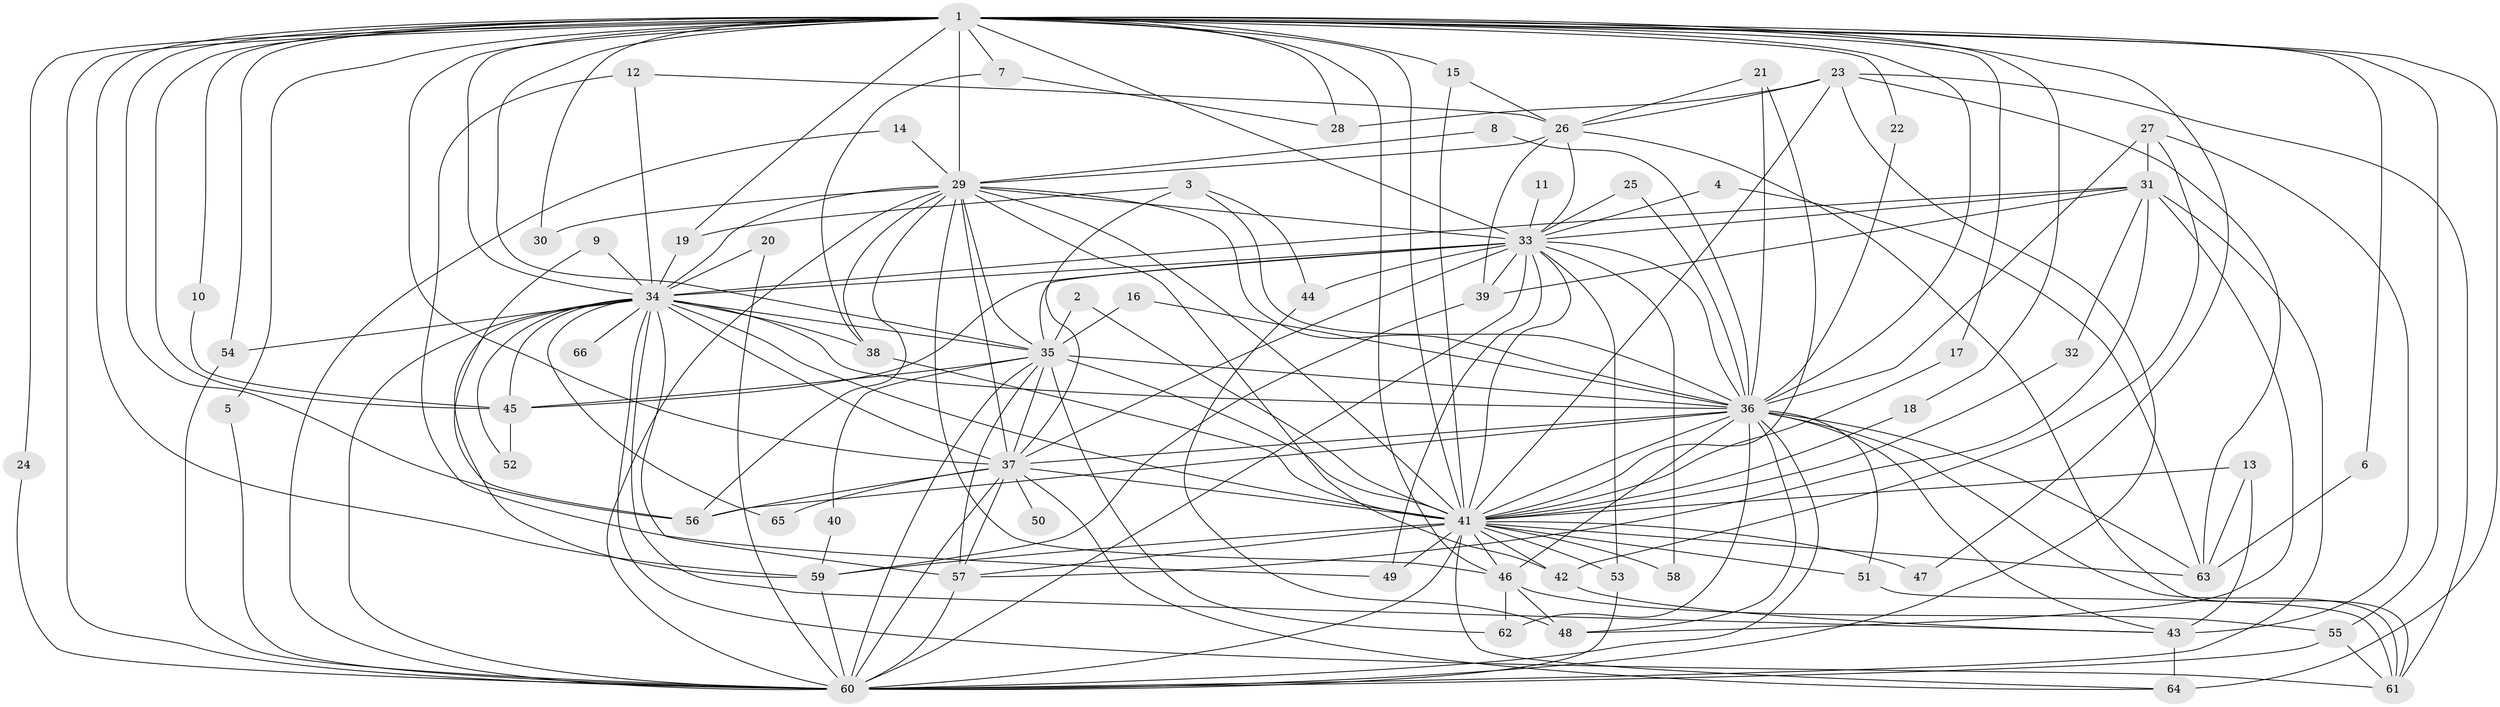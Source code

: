 // original degree distribution, {25: 0.007633587786259542, 21: 0.015267175572519083, 20: 0.007633587786259542, 26: 0.007633587786259542, 19: 0.007633587786259542, 33: 0.007633587786259542, 18: 0.007633587786259542, 17: 0.007633587786259542, 27: 0.007633587786259542, 6: 0.022900763358778626, 8: 0.007633587786259542, 5: 0.04580152671755725, 3: 0.183206106870229, 4: 0.10687022900763359, 2: 0.5343511450381679, 9: 0.007633587786259542, 7: 0.015267175572519083}
// Generated by graph-tools (version 1.1) at 2025/25/03/09/25 03:25:37]
// undirected, 66 vertices, 186 edges
graph export_dot {
graph [start="1"]
  node [color=gray90,style=filled];
  1;
  2;
  3;
  4;
  5;
  6;
  7;
  8;
  9;
  10;
  11;
  12;
  13;
  14;
  15;
  16;
  17;
  18;
  19;
  20;
  21;
  22;
  23;
  24;
  25;
  26;
  27;
  28;
  29;
  30;
  31;
  32;
  33;
  34;
  35;
  36;
  37;
  38;
  39;
  40;
  41;
  42;
  43;
  44;
  45;
  46;
  47;
  48;
  49;
  50;
  51;
  52;
  53;
  54;
  55;
  56;
  57;
  58;
  59;
  60;
  61;
  62;
  63;
  64;
  65;
  66;
  1 -- 5 [weight=1.0];
  1 -- 6 [weight=1.0];
  1 -- 7 [weight=1.0];
  1 -- 10 [weight=1.0];
  1 -- 15 [weight=1.0];
  1 -- 17 [weight=1.0];
  1 -- 18 [weight=1.0];
  1 -- 19 [weight=1.0];
  1 -- 22 [weight=1.0];
  1 -- 24 [weight=1.0];
  1 -- 28 [weight=1.0];
  1 -- 29 [weight=2.0];
  1 -- 30 [weight=1.0];
  1 -- 33 [weight=4.0];
  1 -- 34 [weight=3.0];
  1 -- 35 [weight=3.0];
  1 -- 36 [weight=3.0];
  1 -- 37 [weight=2.0];
  1 -- 41 [weight=2.0];
  1 -- 45 [weight=1.0];
  1 -- 46 [weight=1.0];
  1 -- 47 [weight=1.0];
  1 -- 54 [weight=1.0];
  1 -- 55 [weight=1.0];
  1 -- 56 [weight=2.0];
  1 -- 59 [weight=1.0];
  1 -- 60 [weight=2.0];
  1 -- 64 [weight=2.0];
  2 -- 35 [weight=1.0];
  2 -- 41 [weight=2.0];
  3 -- 19 [weight=1.0];
  3 -- 36 [weight=1.0];
  3 -- 37 [weight=1.0];
  3 -- 44 [weight=1.0];
  4 -- 33 [weight=1.0];
  4 -- 63 [weight=1.0];
  5 -- 60 [weight=1.0];
  6 -- 63 [weight=1.0];
  7 -- 28 [weight=1.0];
  7 -- 38 [weight=1.0];
  8 -- 29 [weight=1.0];
  8 -- 36 [weight=1.0];
  9 -- 34 [weight=1.0];
  9 -- 56 [weight=1.0];
  10 -- 45 [weight=1.0];
  11 -- 33 [weight=2.0];
  12 -- 26 [weight=1.0];
  12 -- 34 [weight=1.0];
  12 -- 49 [weight=1.0];
  13 -- 41 [weight=1.0];
  13 -- 43 [weight=1.0];
  13 -- 63 [weight=1.0];
  14 -- 29 [weight=1.0];
  14 -- 60 [weight=1.0];
  15 -- 26 [weight=1.0];
  15 -- 41 [weight=1.0];
  16 -- 35 [weight=1.0];
  16 -- 36 [weight=1.0];
  17 -- 41 [weight=1.0];
  18 -- 41 [weight=1.0];
  19 -- 34 [weight=1.0];
  20 -- 34 [weight=1.0];
  20 -- 60 [weight=1.0];
  21 -- 26 [weight=1.0];
  21 -- 36 [weight=1.0];
  21 -- 41 [weight=1.0];
  22 -- 36 [weight=1.0];
  23 -- 26 [weight=1.0];
  23 -- 28 [weight=1.0];
  23 -- 41 [weight=1.0];
  23 -- 60 [weight=1.0];
  23 -- 61 [weight=1.0];
  23 -- 63 [weight=1.0];
  24 -- 60 [weight=1.0];
  25 -- 33 [weight=1.0];
  25 -- 36 [weight=1.0];
  26 -- 29 [weight=1.0];
  26 -- 33 [weight=1.0];
  26 -- 39 [weight=1.0];
  26 -- 61 [weight=1.0];
  27 -- 31 [weight=2.0];
  27 -- 36 [weight=1.0];
  27 -- 42 [weight=1.0];
  27 -- 43 [weight=1.0];
  29 -- 30 [weight=1.0];
  29 -- 33 [weight=1.0];
  29 -- 34 [weight=1.0];
  29 -- 35 [weight=1.0];
  29 -- 36 [weight=1.0];
  29 -- 37 [weight=1.0];
  29 -- 38 [weight=1.0];
  29 -- 41 [weight=1.0];
  29 -- 42 [weight=1.0];
  29 -- 46 [weight=1.0];
  29 -- 56 [weight=1.0];
  29 -- 60 [weight=1.0];
  31 -- 32 [weight=1.0];
  31 -- 33 [weight=1.0];
  31 -- 34 [weight=1.0];
  31 -- 39 [weight=1.0];
  31 -- 48 [weight=1.0];
  31 -- 57 [weight=1.0];
  31 -- 60 [weight=2.0];
  32 -- 41 [weight=1.0];
  33 -- 34 [weight=1.0];
  33 -- 35 [weight=2.0];
  33 -- 36 [weight=1.0];
  33 -- 37 [weight=2.0];
  33 -- 39 [weight=1.0];
  33 -- 41 [weight=1.0];
  33 -- 44 [weight=1.0];
  33 -- 45 [weight=1.0];
  33 -- 49 [weight=1.0];
  33 -- 53 [weight=1.0];
  33 -- 58 [weight=1.0];
  33 -- 60 [weight=2.0];
  34 -- 35 [weight=1.0];
  34 -- 36 [weight=1.0];
  34 -- 37 [weight=2.0];
  34 -- 38 [weight=1.0];
  34 -- 41 [weight=2.0];
  34 -- 43 [weight=1.0];
  34 -- 45 [weight=1.0];
  34 -- 52 [weight=1.0];
  34 -- 54 [weight=1.0];
  34 -- 57 [weight=1.0];
  34 -- 59 [weight=1.0];
  34 -- 60 [weight=1.0];
  34 -- 61 [weight=1.0];
  34 -- 65 [weight=1.0];
  34 -- 66 [weight=1.0];
  35 -- 36 [weight=2.0];
  35 -- 37 [weight=1.0];
  35 -- 40 [weight=1.0];
  35 -- 41 [weight=1.0];
  35 -- 45 [weight=1.0];
  35 -- 57 [weight=1.0];
  35 -- 60 [weight=1.0];
  35 -- 62 [weight=1.0];
  36 -- 37 [weight=1.0];
  36 -- 41 [weight=1.0];
  36 -- 43 [weight=1.0];
  36 -- 46 [weight=1.0];
  36 -- 48 [weight=1.0];
  36 -- 51 [weight=1.0];
  36 -- 56 [weight=1.0];
  36 -- 60 [weight=1.0];
  36 -- 61 [weight=1.0];
  36 -- 62 [weight=1.0];
  36 -- 63 [weight=2.0];
  37 -- 41 [weight=1.0];
  37 -- 50 [weight=1.0];
  37 -- 56 [weight=2.0];
  37 -- 57 [weight=1.0];
  37 -- 60 [weight=1.0];
  37 -- 64 [weight=1.0];
  37 -- 65 [weight=1.0];
  38 -- 41 [weight=1.0];
  39 -- 59 [weight=1.0];
  40 -- 59 [weight=1.0];
  41 -- 42 [weight=1.0];
  41 -- 46 [weight=1.0];
  41 -- 47 [weight=1.0];
  41 -- 49 [weight=2.0];
  41 -- 51 [weight=1.0];
  41 -- 53 [weight=1.0];
  41 -- 57 [weight=1.0];
  41 -- 58 [weight=1.0];
  41 -- 59 [weight=1.0];
  41 -- 60 [weight=1.0];
  41 -- 63 [weight=1.0];
  41 -- 64 [weight=1.0];
  42 -- 43 [weight=1.0];
  43 -- 64 [weight=1.0];
  44 -- 48 [weight=1.0];
  45 -- 52 [weight=1.0];
  46 -- 48 [weight=1.0];
  46 -- 55 [weight=1.0];
  46 -- 62 [weight=1.0];
  51 -- 61 [weight=1.0];
  53 -- 60 [weight=1.0];
  54 -- 60 [weight=1.0];
  55 -- 60 [weight=1.0];
  55 -- 61 [weight=1.0];
  57 -- 60 [weight=1.0];
  59 -- 60 [weight=2.0];
}
